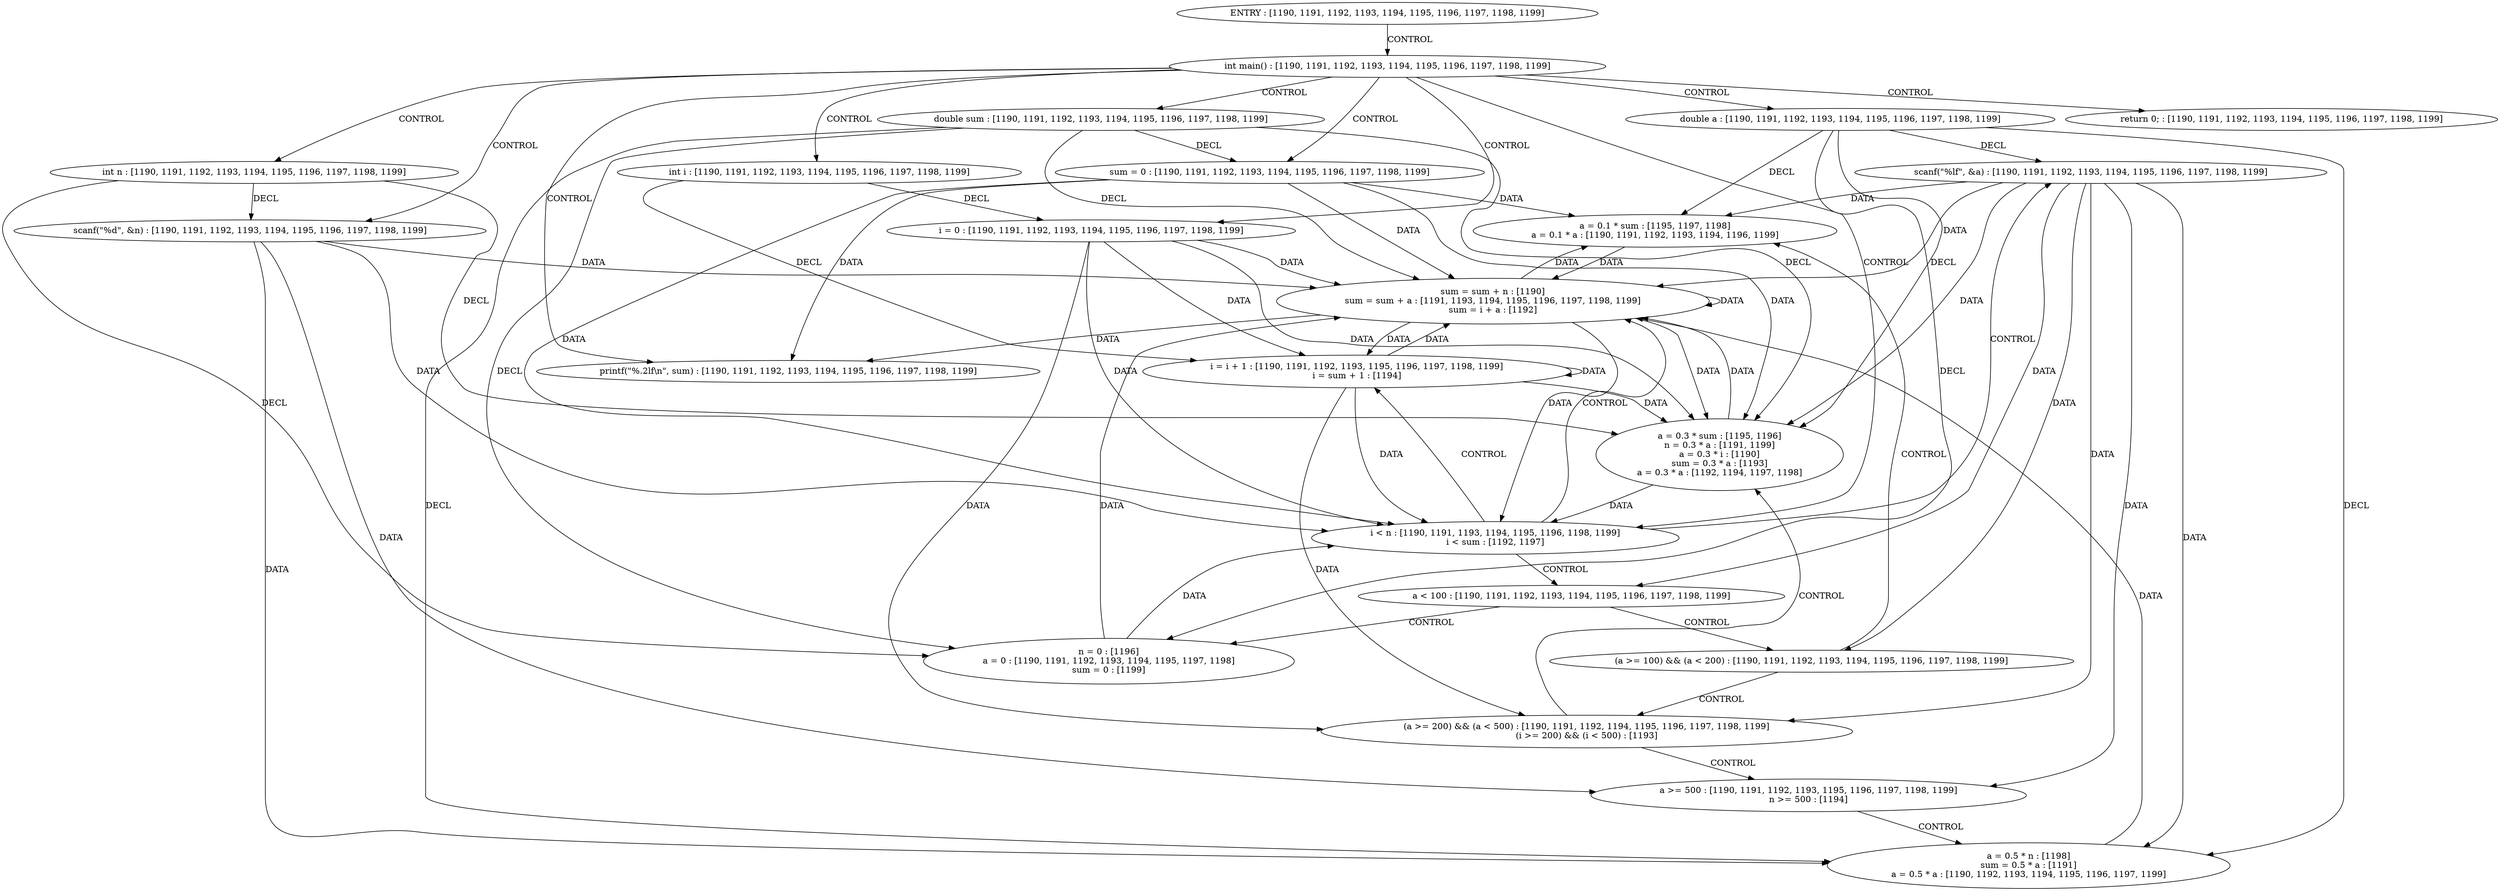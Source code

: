 digraph G {
  1 [ label="scanf(\"%lf\", &a) : [1190, 1191, 1192, 1193, 1194, 1195, 1196, 1197, 1198, 1199]
" ];
  2 [ label="scanf(\"%d\", &n) : [1190, 1191, 1192, 1193, 1194, 1195, 1196, 1197, 1198, 1199]
" ];
  3 [ label="printf(\"%.2lf\\n\", sum) : [1190, 1191, 1192, 1193, 1194, 1195, 1196, 1197, 1198, 1199]
" ];
  4 [ label="ENTRY : [1190, 1191, 1192, 1193, 1194, 1195, 1196, 1197, 1198, 1199]
" ];
  5 [ label="int n : [1190, 1191, 1192, 1193, 1194, 1195, 1196, 1197, 1198, 1199]
" ];
  6 [ label="int i : [1190, 1191, 1192, 1193, 1194, 1195, 1196, 1197, 1198, 1199]
" ];
  7 [ label="double sum : [1190, 1191, 1192, 1193, 1194, 1195, 1196, 1197, 1198, 1199]
" ];
  8 [ label="double a : [1190, 1191, 1192, 1193, 1194, 1195, 1196, 1197, 1198, 1199]
" ];
  9 [ label="i = i + 1 : [1190, 1191, 1192, 1193, 1195, 1196, 1197, 1198, 1199]
i = sum + 1 : [1194]
" ];
  10 [ label="a = 0.1 * sum : [1195, 1197, 1198]
a = 0.1 * a : [1190, 1191, 1192, 1193, 1194, 1196, 1199]
" ];
  11 [ label="n = 0 : [1196]
a = 0 : [1190, 1191, 1192, 1193, 1194, 1195, 1197, 1198]
sum = 0 : [1199]
" ];
  12 [ label="a = 0.3 * sum : [1195, 1196]
n = 0.3 * a : [1191, 1199]
a = 0.3 * i : [1190]
sum = 0.3 * a : [1193]
a = 0.3 * a : [1192, 1194, 1197, 1198]
" ];
  13 [ label="sum = sum + n : [1190]
sum = sum + a : [1191, 1193, 1194, 1195, 1196, 1197, 1198, 1199]
sum = i + a : [1192]
" ];
  14 [ label="i = 0 : [1190, 1191, 1192, 1193, 1194, 1195, 1196, 1197, 1198, 1199]
" ];
  15 [ label="sum = 0 : [1190, 1191, 1192, 1193, 1194, 1195, 1196, 1197, 1198, 1199]
" ];
  16 [ label="a = 0.5 * n : [1198]
sum = 0.5 * a : [1191]
a = 0.5 * a : [1190, 1192, 1193, 1194, 1195, 1196, 1197, 1199]
" ];
  17 [ label="i < n : [1190, 1191, 1193, 1194, 1195, 1196, 1198, 1199]
i < sum : [1192, 1197]
" ];
  18 [ label="a < 100 : [1190, 1191, 1192, 1193, 1194, 1195, 1196, 1197, 1198, 1199]
" ];
  19 [ label="return 0; : [1190, 1191, 1192, 1193, 1194, 1195, 1196, 1197, 1198, 1199]
" ];
  20 [ label="int main() : [1190, 1191, 1192, 1193, 1194, 1195, 1196, 1197, 1198, 1199]
" ];
  21 [ label="(a >= 100) && (a < 200) : [1190, 1191, 1192, 1193, 1194, 1195, 1196, 1197, 1198, 1199]
" ];
  22 [ label="(a >= 200) && (a < 500) : [1190, 1191, 1192, 1194, 1195, 1196, 1197, 1198, 1199]
(i >= 200) && (i < 500) : [1193]
" ];
  23 [ label="a >= 500 : [1190, 1191, 1192, 1193, 1195, 1196, 1197, 1198, 1199]
n >= 500 : [1194]
" ];
  4 -> 20 [ label="CONTROL" ];
  20 -> 6 [ label="CONTROL" ];
  20 -> 5 [ label="CONTROL" ];
  20 -> 8 [ label="CONTROL" ];
  20 -> 7 [ label="CONTROL" ];
  20 -> 15 [ label="CONTROL" ];
  20 -> 2 [ label="CONTROL" ];
  20 -> 14 [ label="CONTROL" ];
  20 -> 17 [ label="CONTROL" ];
  20 -> 3 [ label="CONTROL" ];
  20 -> 19 [ label="CONTROL" ];
  17 -> 1 [ label="CONTROL" ];
  17 -> 18 [ label="CONTROL" ];
  17 -> 13 [ label="CONTROL" ];
  17 -> 9 [ label="CONTROL" ];
  18 -> 11 [ label="CONTROL" ];
  18 -> 21 [ label="CONTROL" ];
  21 -> 10 [ label="CONTROL" ];
  21 -> 22 [ label="CONTROL" ];
  22 -> 12 [ label="CONTROL" ];
  22 -> 23 [ label="CONTROL" ];
  23 -> 16 [ label="CONTROL" ];
  15 -> 10 [ label="DATA" ];
  15 -> 12 [ label="DATA" ];
  15 -> 13 [ label="DATA" ];
  15 -> 3 [ label="DATA" ];
  2 -> 17 [ label="DATA" ];
  14 -> 17 [ label="DATA" ];
  14 -> 9 [ label="DATA" ];
  1 -> 18 [ label="DATA" ];
  1 -> 21 [ label="DATA" ];
  1 -> 22 [ label="DATA" ];
  1 -> 23 [ label="DATA" ];
  1 -> 16 [ label="DATA" ];
  1 -> 13 [ label="DATA" ];
  11 -> 13 [ label="DATA" ];
  10 -> 13 [ label="DATA" ];
  12 -> 13 [ label="DATA" ];
  16 -> 13 [ label="DATA" ];
  13 -> 10 [ label="DATA" ];
  13 -> 12 [ label="DATA" ];
  13 -> 13 [ label="DATA" ];
  13 -> 3 [ label="DATA" ];
  9 -> 17 [ label="DATA" ];
  9 -> 9 [ label="DATA" ];
  6 -> 14 [ label="DECL" ];
  6 -> 9 [ label="DECL" ];
  5 -> 2 [ label="DECL" ];
  8 -> 12 [ label="DECL" ];
  8 -> 10 [ label="DECL" ];
  8 -> 1 [ label="DECL" ];
  8 -> 16 [ label="DECL" ];
  8 -> 11 [ label="DECL" ];
  7 -> 13 [ label="DECL" ];
  7 -> 15 [ label="DECL" ];
  2 -> 16 [ label="DATA" ];
  1 -> 12 [ label="DATA" ];
  15 -> 17 [ label="DATA" ];
  14 -> 13 [ label="DATA" ];
  1 -> 10 [ label="DATA" ];
  13 -> 17 [ label="DATA" ];
  9 -> 13 [ label="DATA" ];
  14 -> 22 [ label="DATA" ];
  9 -> 22 [ label="DATA" ];
  7 -> 12 [ label="DECL" ];
  12 -> 17 [ label="DATA" ];
  5 -> 12 [ label="DECL" ];
  7 -> 11 [ label="DECL" ];
  2 -> 13 [ label="DATA" ];
  14 -> 12 [ label="DATA" ];
  9 -> 12 [ label="DATA" ];
  2 -> 23 [ label="DATA" ];
  13 -> 9 [ label="DATA" ];
  11 -> 17 [ label="DATA" ];
  5 -> 11 [ label="DECL" ];
  7 -> 16 [ label="DECL" ];
}
